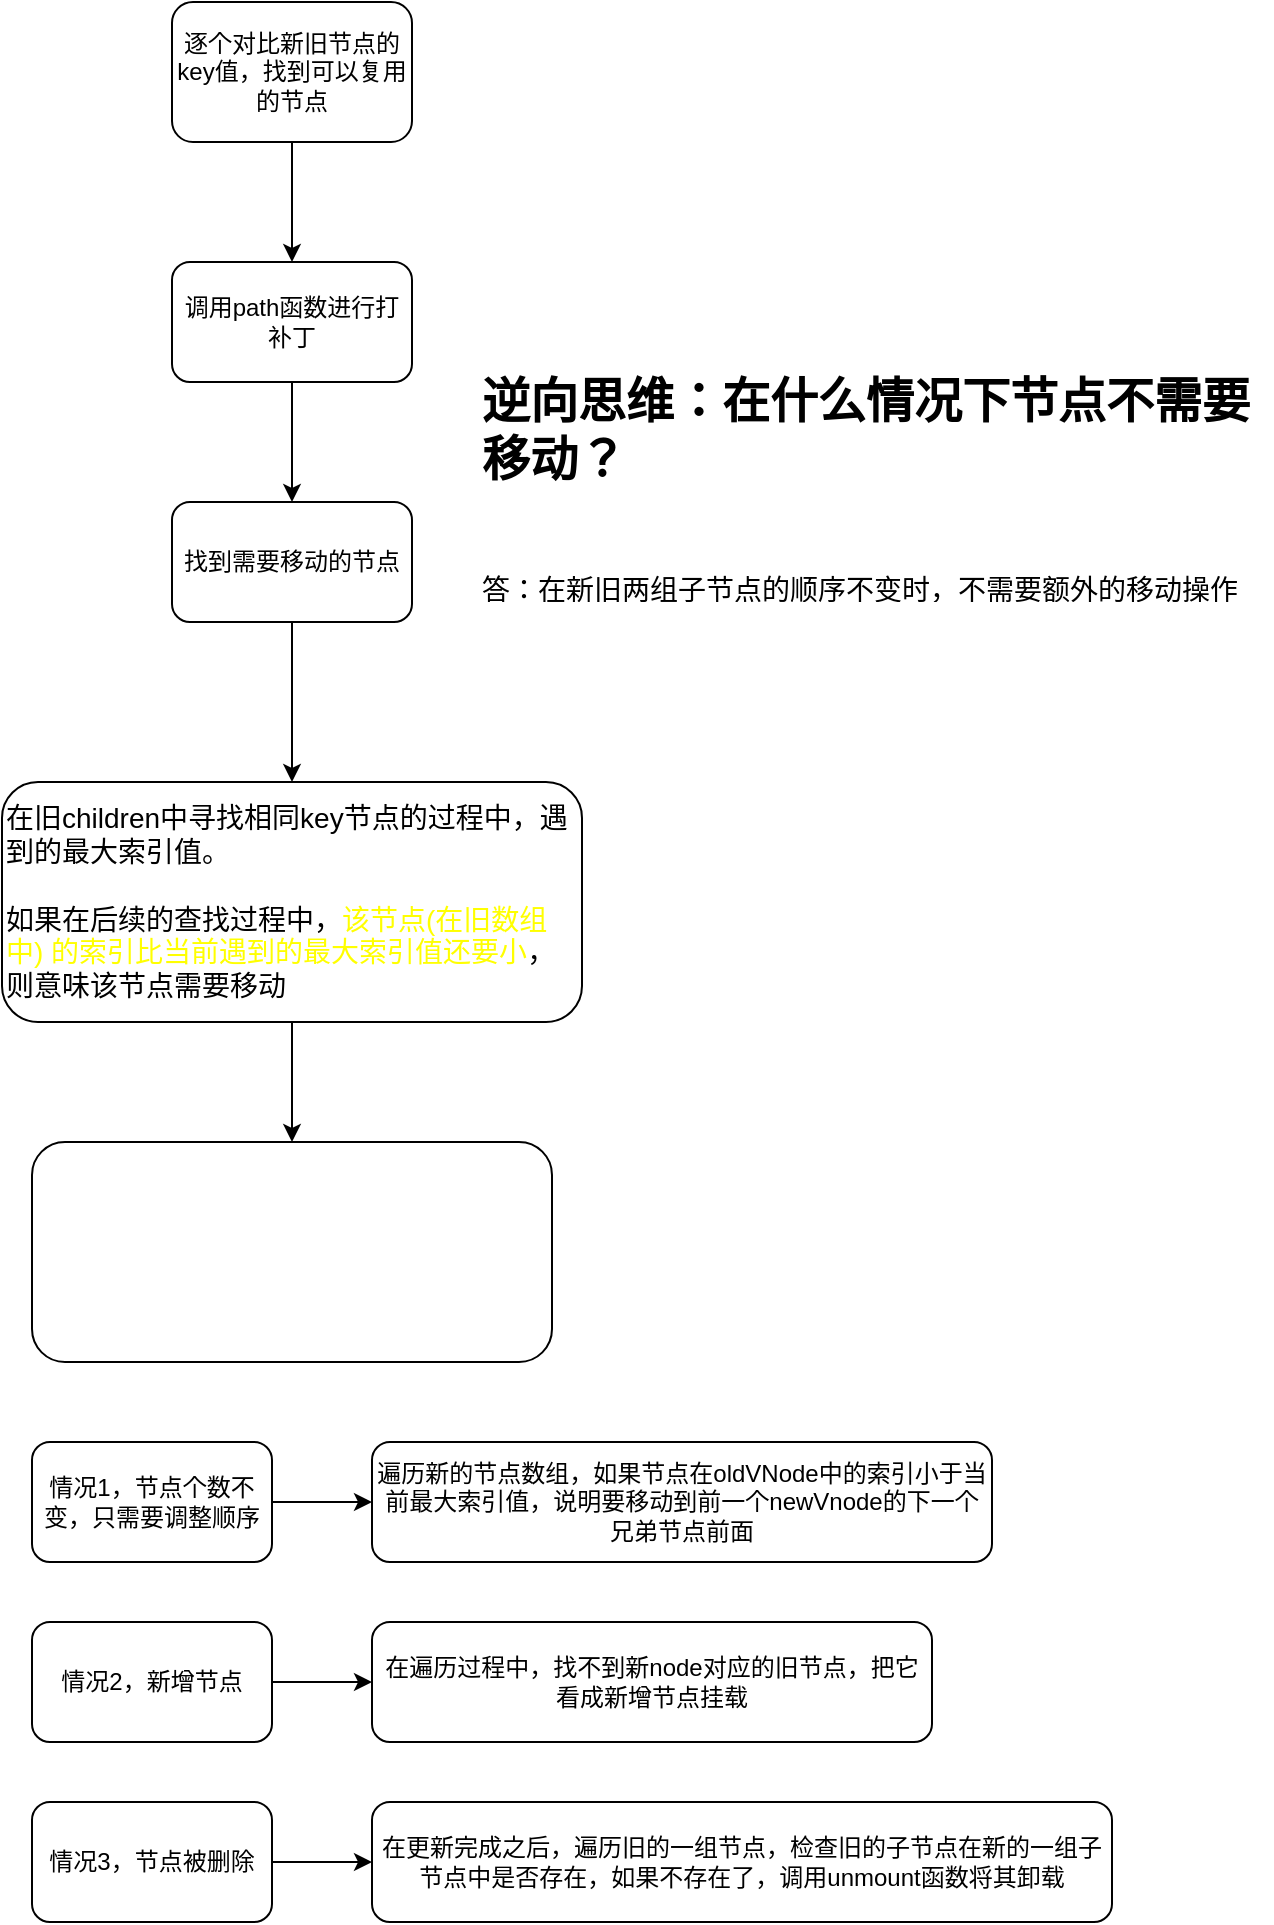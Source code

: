 <mxfile>
    <diagram id="1Wjprq1BharORywTtAE-" name="第 1 页">
        <mxGraphModel dx="1165" dy="1133" grid="1" gridSize="10" guides="1" tooltips="1" connect="1" arrows="1" fold="1" page="1" pageScale="1" pageWidth="827" pageHeight="1169" math="0" shadow="0">
            <root>
                <mxCell id="0"/>
                <mxCell id="1" parent="0"/>
                <mxCell id="2" value="逐个对比新旧节点的key值，找到可以复用的节点" style="rounded=1;whiteSpace=wrap;html=1;" parent="1" vertex="1">
                    <mxGeometry x="220" y="50" width="120" height="70" as="geometry"/>
                </mxCell>
                <mxCell id="6" value="" style="edgeStyle=none;html=1;" parent="1" source="3" target="5" edge="1">
                    <mxGeometry relative="1" as="geometry"/>
                </mxCell>
                <mxCell id="3" value="调用path函数进行打补丁" style="rounded=1;whiteSpace=wrap;html=1;" parent="1" vertex="1">
                    <mxGeometry x="220" y="180" width="120" height="60" as="geometry"/>
                </mxCell>
                <mxCell id="4" value="" style="endArrow=classic;html=1;entryX=0.5;entryY=0;entryDx=0;entryDy=0;" parent="1" target="3" edge="1">
                    <mxGeometry width="50" height="50" relative="1" as="geometry">
                        <mxPoint x="280" y="120" as="sourcePoint"/>
                        <mxPoint x="330" y="70" as="targetPoint"/>
                    </mxGeometry>
                </mxCell>
                <mxCell id="9" value="" style="edgeStyle=none;html=1;fontSize=14;" parent="1" source="5" target="8" edge="1">
                    <mxGeometry relative="1" as="geometry"/>
                </mxCell>
                <mxCell id="5" value="找到需要移动的节点" style="rounded=1;whiteSpace=wrap;html=1;" parent="1" vertex="1">
                    <mxGeometry x="220" y="300" width="120" height="60" as="geometry"/>
                </mxCell>
                <mxCell id="7" value="&lt;h1&gt;逆向思维：在什么情况下节点不需要移动？&lt;/h1&gt;&lt;div&gt;&lt;br&gt;&lt;/div&gt;&lt;p&gt;&lt;font style=&quot;font-size: 14px;&quot;&gt;答：在新旧两组子节点的顺序不变时，不需要额外的移动操作&lt;br&gt;&lt;br&gt;在每一次寻找可复用节点时，都会记录该可复用节点在旧的一组子节点中的位置索引，如果把这些位置所以按先后顺序排列，得到一个递增的序列，在这种情况下不需要移动节点&amp;nbsp;&lt;/font&gt;&lt;/p&gt;" style="text;html=1;strokeColor=none;fillColor=none;spacing=5;spacingTop=-20;whiteSpace=wrap;overflow=hidden;rounded=0;" parent="1" vertex="1">
                    <mxGeometry x="370" y="230" width="400" height="120" as="geometry"/>
                </mxCell>
                <mxCell id="11" value="" style="edgeStyle=none;html=1;fontSize=14;fontColor=#FFFFFF;" parent="1" source="8" target="10" edge="1">
                    <mxGeometry relative="1" as="geometry"/>
                </mxCell>
                <mxCell id="8" value="在旧children中寻找相同key节点的过程中，遇到的最大索引值。&lt;br&gt;&lt;br&gt;如果在后续的查找过程中，&lt;font color=&quot;#ffff00&quot;&gt;该节点(在旧数组中) 的索引比当前遇到的最大索引值还要小&lt;/font&gt;，则意味该节点需要移动" style="rounded=1;whiteSpace=wrap;html=1;fontSize=14;align=left;" parent="1" vertex="1">
                    <mxGeometry x="135" y="440" width="290" height="120" as="geometry"/>
                </mxCell>
                <mxCell id="10" value="&lt;font color=&quot;#ffffff&quot;&gt;移动节点是指，移动一个虚拟节点所对应的真实DOM节点。&lt;br&gt;真实DOM节点存储在vnode.el上&lt;/font&gt;" style="rounded=1;whiteSpace=wrap;html=1;fontSize=14;fontColor=#FFFF00;align=left;" parent="1" vertex="1">
                    <mxGeometry x="150" y="620" width="260" height="110" as="geometry"/>
                </mxCell>
                <mxCell id="20" value="" style="edgeStyle=none;html=1;" edge="1" parent="1" source="12" target="19">
                    <mxGeometry relative="1" as="geometry"/>
                </mxCell>
                <mxCell id="12" value="情况1，节点个数不变，只需要调整顺序" style="rounded=1;whiteSpace=wrap;html=1;" parent="1" vertex="1">
                    <mxGeometry x="150" y="770" width="120" height="60" as="geometry"/>
                </mxCell>
                <mxCell id="15" value="" style="edgeStyle=none;html=1;" parent="1" source="13" target="14" edge="1">
                    <mxGeometry relative="1" as="geometry"/>
                </mxCell>
                <mxCell id="13" value="情况2，新增节点" style="rounded=1;whiteSpace=wrap;html=1;" parent="1" vertex="1">
                    <mxGeometry x="150" y="860" width="120" height="60" as="geometry"/>
                </mxCell>
                <mxCell id="14" value="在遍历过程中，找不到新node对应的旧节点，把它看成新增节点挂载" style="rounded=1;whiteSpace=wrap;html=1;" parent="1" vertex="1">
                    <mxGeometry x="320" y="860" width="280" height="60" as="geometry"/>
                </mxCell>
                <mxCell id="18" value="" style="edgeStyle=none;html=1;" parent="1" source="16" target="17" edge="1">
                    <mxGeometry relative="1" as="geometry"/>
                </mxCell>
                <mxCell id="16" value="情况3，节点被删除" style="rounded=1;whiteSpace=wrap;html=1;" parent="1" vertex="1">
                    <mxGeometry x="150" y="950" width="120" height="60" as="geometry"/>
                </mxCell>
                <mxCell id="17" value="在更新完成之后，遍历旧的一组节点，检查旧的子节点在新的一组子节点中是否存在，如果不存在了，调用unmount函数将其卸载" style="rounded=1;whiteSpace=wrap;html=1;" parent="1" vertex="1">
                    <mxGeometry x="320" y="950" width="370" height="60" as="geometry"/>
                </mxCell>
                <mxCell id="19" value="遍历新的节点数组，如果节点在oldVNode中的索引小于当前最大索引值，说明要移动到前一个newVnode的下一个兄弟节点前面" style="rounded=1;whiteSpace=wrap;html=1;" vertex="1" parent="1">
                    <mxGeometry x="320" y="770" width="310" height="60" as="geometry"/>
                </mxCell>
            </root>
        </mxGraphModel>
    </diagram>
</mxfile>